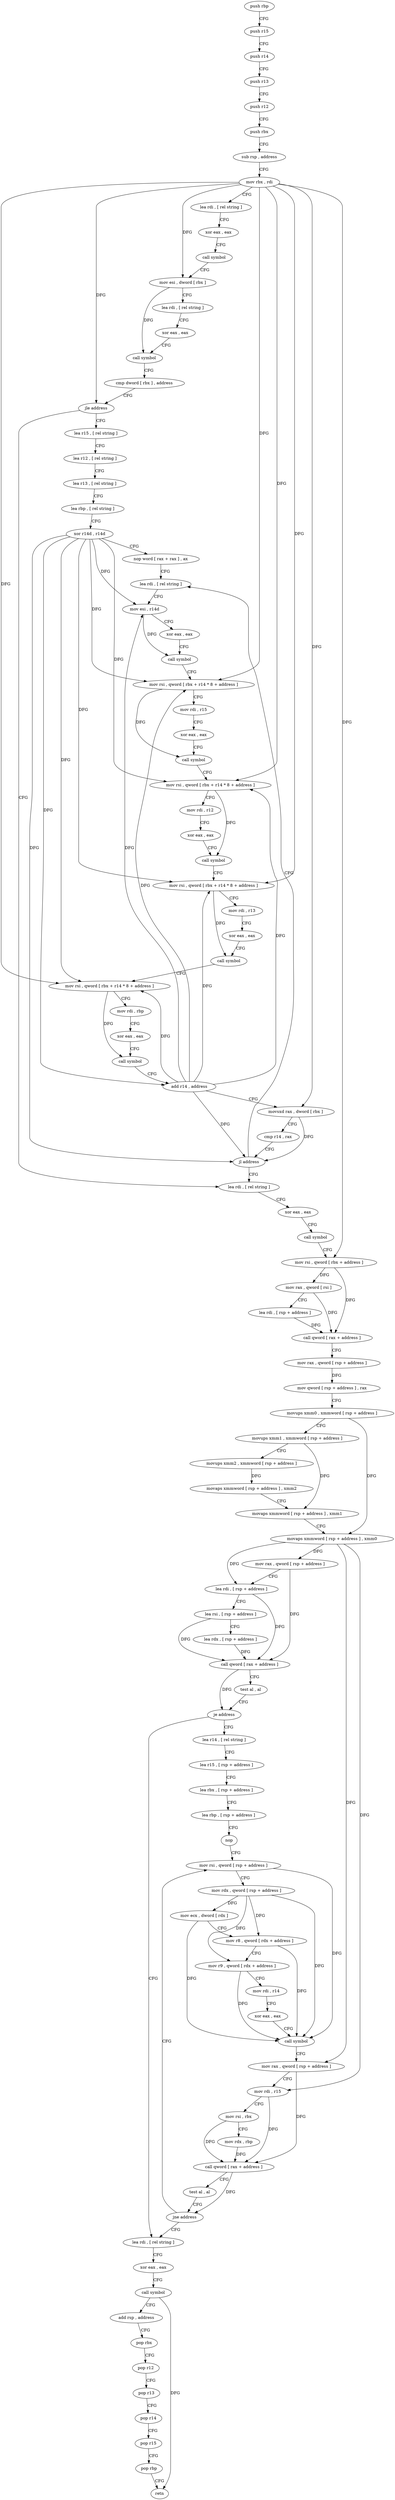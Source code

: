 digraph "func" {
"73264" [label = "push rbp" ]
"73265" [label = "push r15" ]
"73267" [label = "push r14" ]
"73269" [label = "push r13" ]
"73271" [label = "push r12" ]
"73273" [label = "push rbx" ]
"73274" [label = "sub rsp , address" ]
"73281" [label = "mov rbx , rdi" ]
"73284" [label = "lea rdi , [ rel string ]" ]
"73291" [label = "xor eax , eax" ]
"73293" [label = "call symbol" ]
"73298" [label = "mov esi , dword [ rbx ]" ]
"73300" [label = "lea rdi , [ rel string ]" ]
"73307" [label = "xor eax , eax" ]
"73309" [label = "call symbol" ]
"73314" [label = "cmp dword [ rbx ] , address" ]
"73317" [label = "jle address" ]
"73452" [label = "lea rdi , [ rel string ]" ]
"73323" [label = "lea r15 , [ rel string ]" ]
"73459" [label = "xor eax , eax" ]
"73461" [label = "call symbol" ]
"73466" [label = "mov rsi , qword [ rbx + address ]" ]
"73473" [label = "mov rax , qword [ rsi ]" ]
"73476" [label = "lea rdi , [ rsp + address ]" ]
"73481" [label = "call qword [ rax + address ]" ]
"73487" [label = "mov rax , qword [ rsp + address ]" ]
"73495" [label = "mov qword [ rsp + address ] , rax" ]
"73500" [label = "movups xmm0 , xmmword [ rsp + address ]" ]
"73505" [label = "movups xmm1 , xmmword [ rsp + address ]" ]
"73510" [label = "movups xmm2 , xmmword [ rsp + address ]" ]
"73515" [label = "movaps xmmword [ rsp + address ] , xmm2" ]
"73520" [label = "movaps xmmword [ rsp + address ] , xmm1" ]
"73525" [label = "movaps xmmword [ rsp + address ] , xmm0" ]
"73530" [label = "mov rax , qword [ rsp + address ]" ]
"73535" [label = "lea rdi , [ rsp + address ]" ]
"73540" [label = "lea rsi , [ rsp + address ]" ]
"73545" [label = "lea rdx , [ rsp + address ]" ]
"73550" [label = "call qword [ rax + address ]" ]
"73556" [label = "test al , al" ]
"73558" [label = "je address" ]
"73638" [label = "lea rdi , [ rel string ]" ]
"73560" [label = "lea r14 , [ rel string ]" ]
"73330" [label = "lea r12 , [ rel string ]" ]
"73337" [label = "lea r13 , [ rel string ]" ]
"73344" [label = "lea rbp , [ rel string ]" ]
"73351" [label = "xor r14d , r14d" ]
"73354" [label = "nop word [ rax + rax ] , ax" ]
"73360" [label = "lea rdi , [ rel string ]" ]
"73645" [label = "xor eax , eax" ]
"73647" [label = "call symbol" ]
"73652" [label = "add rsp , address" ]
"73659" [label = "pop rbx" ]
"73660" [label = "pop r12" ]
"73662" [label = "pop r13" ]
"73664" [label = "pop r14" ]
"73666" [label = "pop r15" ]
"73668" [label = "pop rbp" ]
"73669" [label = "retn" ]
"73567" [label = "lea r15 , [ rsp + address ]" ]
"73572" [label = "lea rbx , [ rsp + address ]" ]
"73577" [label = "lea rbp , [ rsp + address ]" ]
"73582" [label = "nop" ]
"73584" [label = "mov rsi , qword [ rsp + address ]" ]
"73367" [label = "mov esi , r14d" ]
"73370" [label = "xor eax , eax" ]
"73372" [label = "call symbol" ]
"73377" [label = "mov rsi , qword [ rbx + r14 * 8 + address ]" ]
"73385" [label = "mov rdi , r15" ]
"73388" [label = "xor eax , eax" ]
"73390" [label = "call symbol" ]
"73395" [label = "mov rsi , qword [ rbx + r14 * 8 + address ]" ]
"73400" [label = "mov rdi , r12" ]
"73403" [label = "xor eax , eax" ]
"73405" [label = "call symbol" ]
"73410" [label = "mov rsi , qword [ rbx + r14 * 8 + address ]" ]
"73415" [label = "mov rdi , r13" ]
"73418" [label = "xor eax , eax" ]
"73420" [label = "call symbol" ]
"73425" [label = "mov rsi , qword [ rbx + r14 * 8 + address ]" ]
"73430" [label = "mov rdi , rbp" ]
"73433" [label = "xor eax , eax" ]
"73435" [label = "call symbol" ]
"73440" [label = "add r14 , address" ]
"73444" [label = "movsxd rax , dword [ rbx ]" ]
"73447" [label = "cmp r14 , rax" ]
"73450" [label = "jl address" ]
"73589" [label = "mov rdx , qword [ rsp + address ]" ]
"73594" [label = "mov ecx , dword [ rdx ]" ]
"73596" [label = "mov r8 , qword [ rdx + address ]" ]
"73600" [label = "mov r9 , qword [ rdx + address ]" ]
"73604" [label = "mov rdi , r14" ]
"73607" [label = "xor eax , eax" ]
"73609" [label = "call symbol" ]
"73614" [label = "mov rax , qword [ rsp + address ]" ]
"73619" [label = "mov rdi , r15" ]
"73622" [label = "mov rsi , rbx" ]
"73625" [label = "mov rdx , rbp" ]
"73628" [label = "call qword [ rax + address ]" ]
"73634" [label = "test al , al" ]
"73636" [label = "jne address" ]
"73264" -> "73265" [ label = "CFG" ]
"73265" -> "73267" [ label = "CFG" ]
"73267" -> "73269" [ label = "CFG" ]
"73269" -> "73271" [ label = "CFG" ]
"73271" -> "73273" [ label = "CFG" ]
"73273" -> "73274" [ label = "CFG" ]
"73274" -> "73281" [ label = "CFG" ]
"73281" -> "73284" [ label = "CFG" ]
"73281" -> "73298" [ label = "DFG" ]
"73281" -> "73317" [ label = "DFG" ]
"73281" -> "73466" [ label = "DFG" ]
"73281" -> "73377" [ label = "DFG" ]
"73281" -> "73395" [ label = "DFG" ]
"73281" -> "73410" [ label = "DFG" ]
"73281" -> "73425" [ label = "DFG" ]
"73281" -> "73444" [ label = "DFG" ]
"73284" -> "73291" [ label = "CFG" ]
"73291" -> "73293" [ label = "CFG" ]
"73293" -> "73298" [ label = "CFG" ]
"73298" -> "73300" [ label = "CFG" ]
"73298" -> "73309" [ label = "DFG" ]
"73300" -> "73307" [ label = "CFG" ]
"73307" -> "73309" [ label = "CFG" ]
"73309" -> "73314" [ label = "CFG" ]
"73314" -> "73317" [ label = "CFG" ]
"73317" -> "73452" [ label = "CFG" ]
"73317" -> "73323" [ label = "CFG" ]
"73452" -> "73459" [ label = "CFG" ]
"73323" -> "73330" [ label = "CFG" ]
"73459" -> "73461" [ label = "CFG" ]
"73461" -> "73466" [ label = "CFG" ]
"73466" -> "73473" [ label = "DFG" ]
"73466" -> "73481" [ label = "DFG" ]
"73473" -> "73476" [ label = "CFG" ]
"73473" -> "73481" [ label = "DFG" ]
"73476" -> "73481" [ label = "DFG" ]
"73481" -> "73487" [ label = "CFG" ]
"73487" -> "73495" [ label = "DFG" ]
"73495" -> "73500" [ label = "CFG" ]
"73500" -> "73505" [ label = "CFG" ]
"73500" -> "73525" [ label = "DFG" ]
"73505" -> "73510" [ label = "CFG" ]
"73505" -> "73520" [ label = "DFG" ]
"73510" -> "73515" [ label = "DFG" ]
"73515" -> "73520" [ label = "CFG" ]
"73520" -> "73525" [ label = "CFG" ]
"73525" -> "73530" [ label = "DFG" ]
"73525" -> "73614" [ label = "DFG" ]
"73525" -> "73535" [ label = "DFG" ]
"73525" -> "73619" [ label = "DFG" ]
"73530" -> "73535" [ label = "CFG" ]
"73530" -> "73550" [ label = "DFG" ]
"73535" -> "73540" [ label = "CFG" ]
"73535" -> "73550" [ label = "DFG" ]
"73540" -> "73545" [ label = "CFG" ]
"73540" -> "73550" [ label = "DFG" ]
"73545" -> "73550" [ label = "DFG" ]
"73550" -> "73556" [ label = "CFG" ]
"73550" -> "73558" [ label = "DFG" ]
"73556" -> "73558" [ label = "CFG" ]
"73558" -> "73638" [ label = "CFG" ]
"73558" -> "73560" [ label = "CFG" ]
"73638" -> "73645" [ label = "CFG" ]
"73560" -> "73567" [ label = "CFG" ]
"73330" -> "73337" [ label = "CFG" ]
"73337" -> "73344" [ label = "CFG" ]
"73344" -> "73351" [ label = "CFG" ]
"73351" -> "73354" [ label = "CFG" ]
"73351" -> "73367" [ label = "DFG" ]
"73351" -> "73377" [ label = "DFG" ]
"73351" -> "73395" [ label = "DFG" ]
"73351" -> "73410" [ label = "DFG" ]
"73351" -> "73425" [ label = "DFG" ]
"73351" -> "73440" [ label = "DFG" ]
"73351" -> "73450" [ label = "DFG" ]
"73354" -> "73360" [ label = "CFG" ]
"73360" -> "73367" [ label = "CFG" ]
"73645" -> "73647" [ label = "CFG" ]
"73647" -> "73652" [ label = "CFG" ]
"73647" -> "73669" [ label = "DFG" ]
"73652" -> "73659" [ label = "CFG" ]
"73659" -> "73660" [ label = "CFG" ]
"73660" -> "73662" [ label = "CFG" ]
"73662" -> "73664" [ label = "CFG" ]
"73664" -> "73666" [ label = "CFG" ]
"73666" -> "73668" [ label = "CFG" ]
"73668" -> "73669" [ label = "CFG" ]
"73567" -> "73572" [ label = "CFG" ]
"73572" -> "73577" [ label = "CFG" ]
"73577" -> "73582" [ label = "CFG" ]
"73582" -> "73584" [ label = "CFG" ]
"73584" -> "73589" [ label = "CFG" ]
"73584" -> "73609" [ label = "DFG" ]
"73367" -> "73370" [ label = "CFG" ]
"73367" -> "73372" [ label = "DFG" ]
"73370" -> "73372" [ label = "CFG" ]
"73372" -> "73377" [ label = "CFG" ]
"73377" -> "73385" [ label = "CFG" ]
"73377" -> "73390" [ label = "DFG" ]
"73385" -> "73388" [ label = "CFG" ]
"73388" -> "73390" [ label = "CFG" ]
"73390" -> "73395" [ label = "CFG" ]
"73395" -> "73400" [ label = "CFG" ]
"73395" -> "73405" [ label = "DFG" ]
"73400" -> "73403" [ label = "CFG" ]
"73403" -> "73405" [ label = "CFG" ]
"73405" -> "73410" [ label = "CFG" ]
"73410" -> "73415" [ label = "CFG" ]
"73410" -> "73420" [ label = "DFG" ]
"73415" -> "73418" [ label = "CFG" ]
"73418" -> "73420" [ label = "CFG" ]
"73420" -> "73425" [ label = "CFG" ]
"73425" -> "73430" [ label = "CFG" ]
"73425" -> "73435" [ label = "DFG" ]
"73430" -> "73433" [ label = "CFG" ]
"73433" -> "73435" [ label = "CFG" ]
"73435" -> "73440" [ label = "CFG" ]
"73440" -> "73444" [ label = "CFG" ]
"73440" -> "73367" [ label = "DFG" ]
"73440" -> "73377" [ label = "DFG" ]
"73440" -> "73395" [ label = "DFG" ]
"73440" -> "73410" [ label = "DFG" ]
"73440" -> "73425" [ label = "DFG" ]
"73440" -> "73450" [ label = "DFG" ]
"73444" -> "73447" [ label = "CFG" ]
"73444" -> "73450" [ label = "DFG" ]
"73447" -> "73450" [ label = "CFG" ]
"73450" -> "73360" [ label = "CFG" ]
"73450" -> "73452" [ label = "CFG" ]
"73589" -> "73594" [ label = "DFG" ]
"73589" -> "73596" [ label = "DFG" ]
"73589" -> "73600" [ label = "DFG" ]
"73589" -> "73609" [ label = "DFG" ]
"73594" -> "73596" [ label = "CFG" ]
"73594" -> "73609" [ label = "DFG" ]
"73596" -> "73600" [ label = "CFG" ]
"73596" -> "73609" [ label = "DFG" ]
"73600" -> "73604" [ label = "CFG" ]
"73600" -> "73609" [ label = "DFG" ]
"73604" -> "73607" [ label = "CFG" ]
"73607" -> "73609" [ label = "CFG" ]
"73609" -> "73614" [ label = "CFG" ]
"73614" -> "73619" [ label = "CFG" ]
"73614" -> "73628" [ label = "DFG" ]
"73619" -> "73622" [ label = "CFG" ]
"73619" -> "73628" [ label = "DFG" ]
"73622" -> "73625" [ label = "CFG" ]
"73622" -> "73628" [ label = "DFG" ]
"73625" -> "73628" [ label = "DFG" ]
"73628" -> "73634" [ label = "CFG" ]
"73628" -> "73636" [ label = "DFG" ]
"73634" -> "73636" [ label = "CFG" ]
"73636" -> "73584" [ label = "CFG" ]
"73636" -> "73638" [ label = "CFG" ]
}
